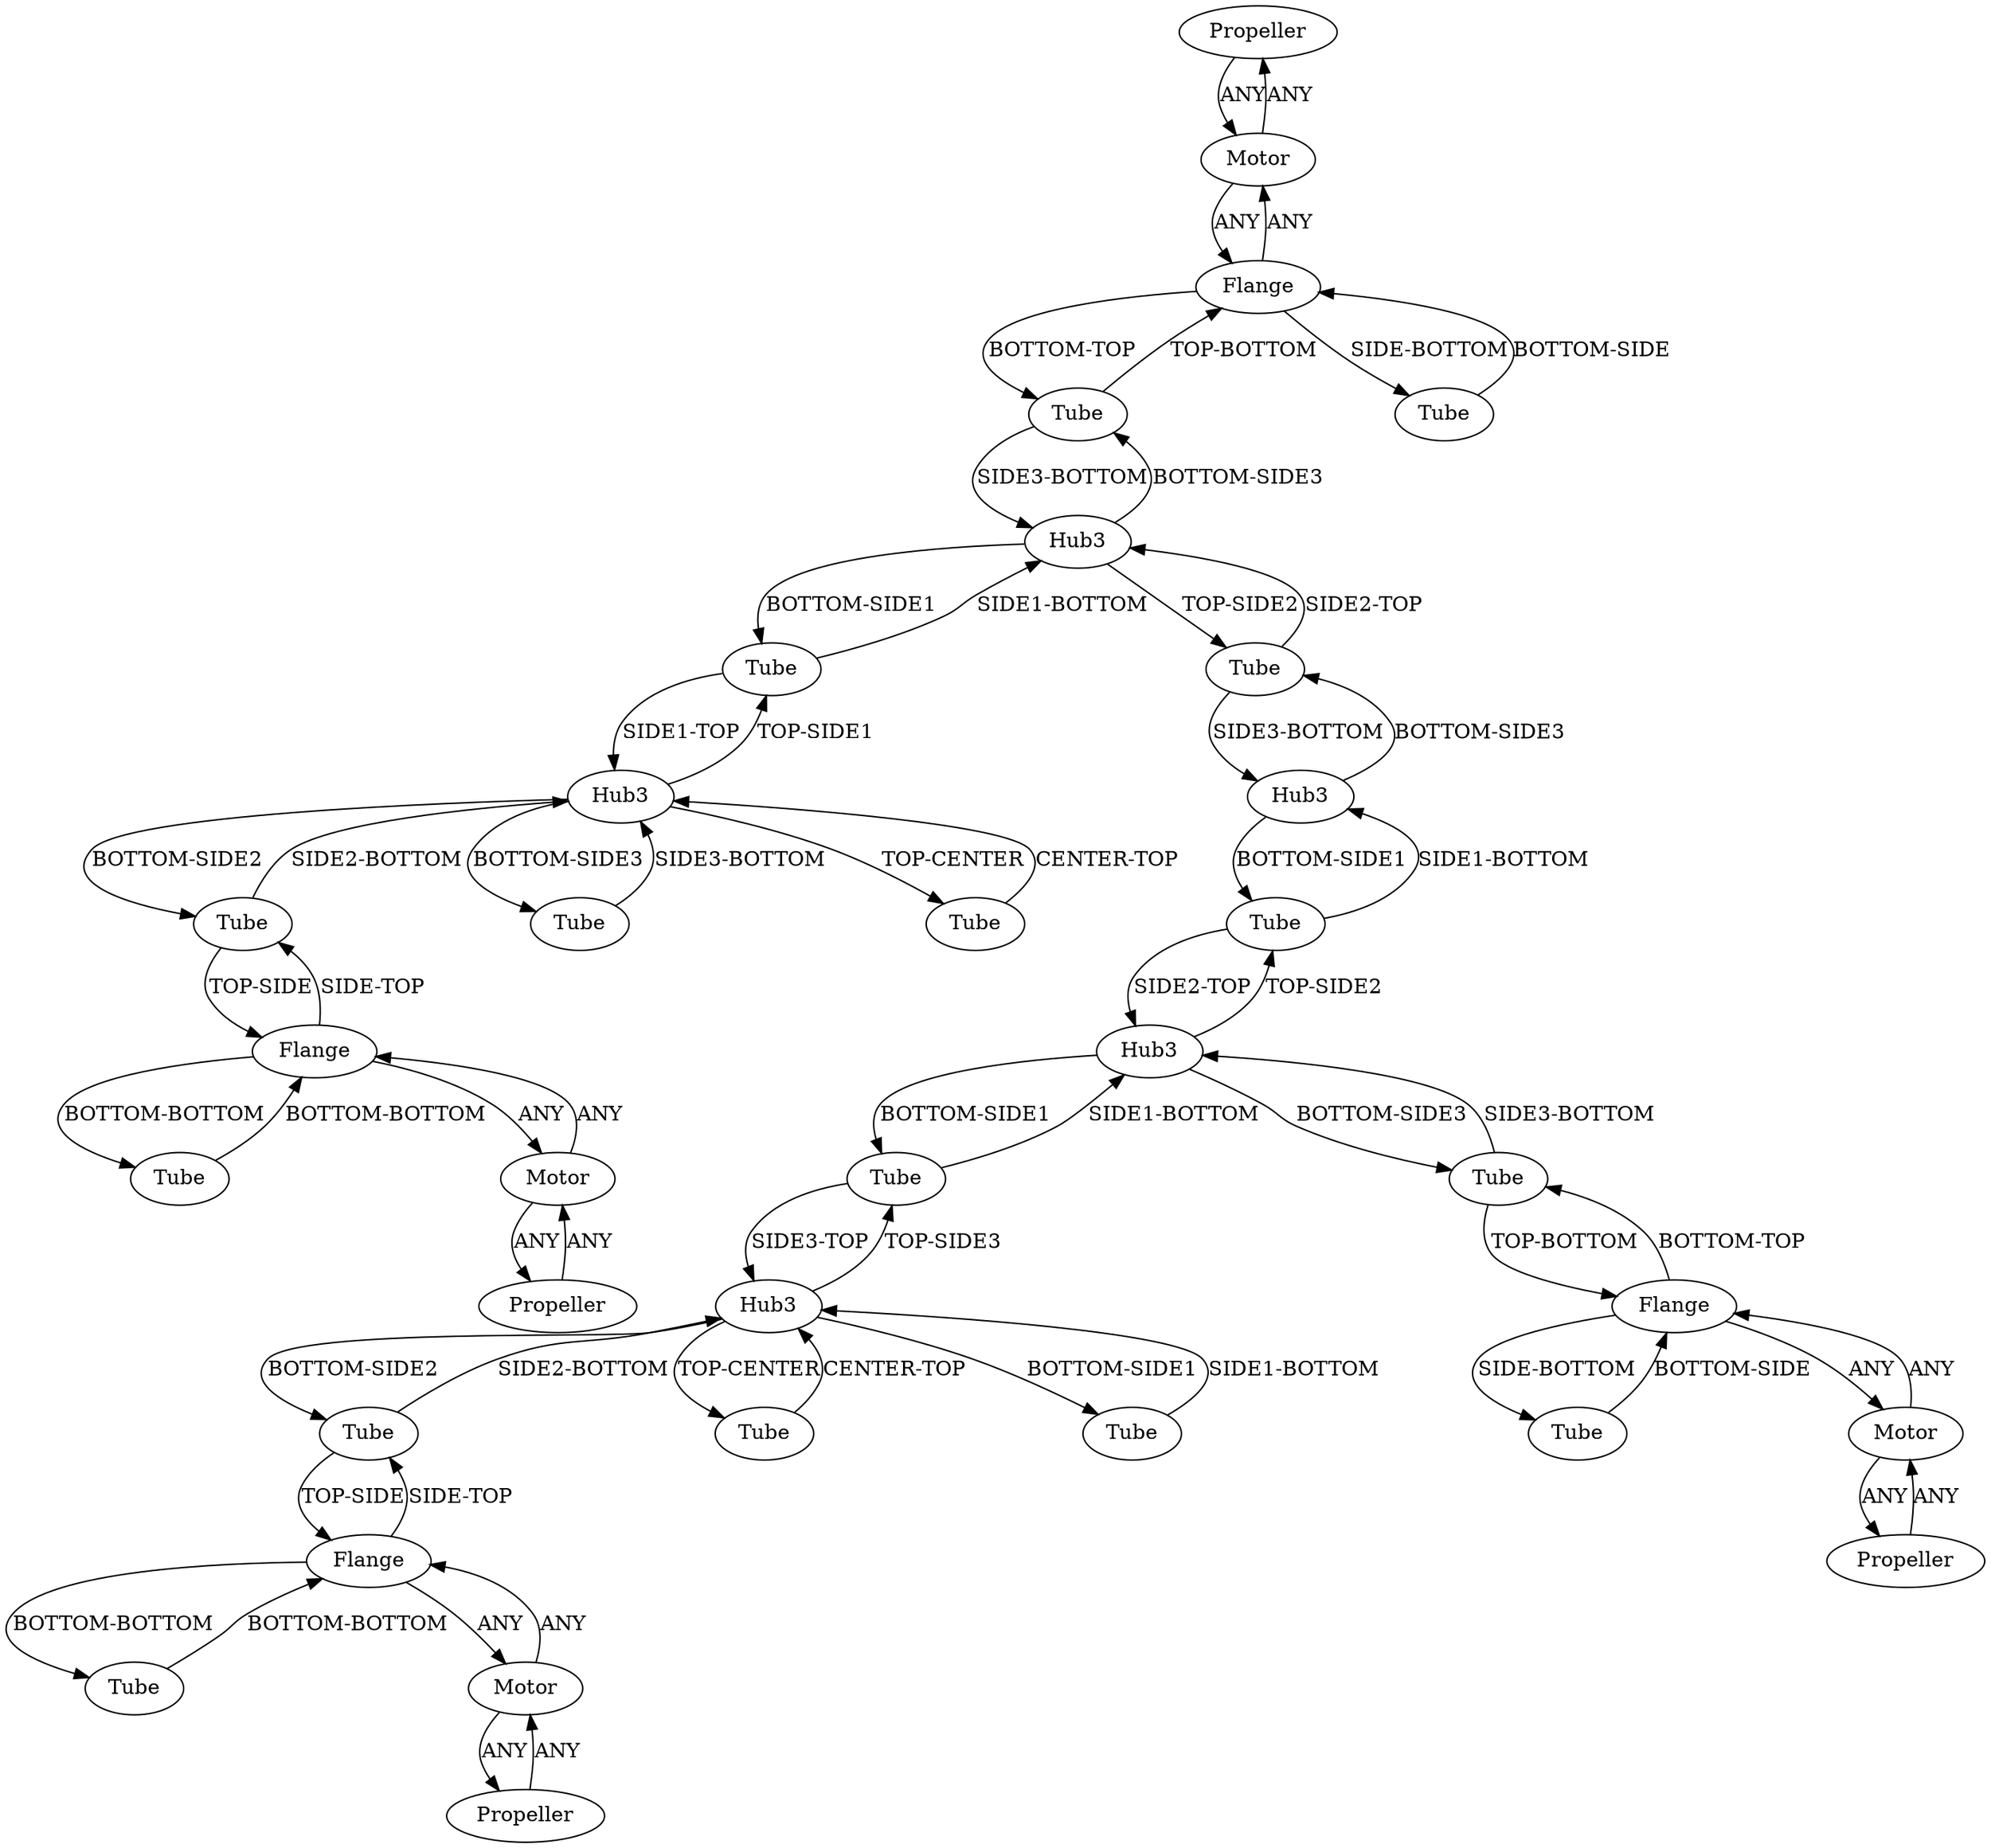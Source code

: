/* Created by igraph 0.10.2 */
digraph {
  0 [
    instance=Propeller_instance_1
    label=Propeller
  ];
  1 [
    instance=Tube_instance_1
    label=Tube
  ];
  2 [
    instance=Tube_instance_2
    label=Tube
  ];
  3 [
    instance=Tube_instance_3
    label=Tube
  ];
  4 [
    instance=Tube_instance_4
    label=Tube
  ];
  5 [
    instance=Flange_instance_1
    label=Flange
  ];
  6 [
    instance=Flange_instance_2
    label=Flange
  ];
  7 [
    instance=Tube_instance_5
    label=Tube
  ];
  8 [
    instance=Propeller_instance_2
    label=Propeller
  ];
  9 [
    instance=Tube_instance_6
    label=Tube
  ];
  10 [
    instance=Hub3_instance_1
    label=Hub3
  ];
  11 [
    instance=Hub3_instance_2
    label=Hub3
  ];
  12 [
    instance=Flange_instance_3
    label=Flange
  ];
  13 [
    instance=Tube_instance_7
    label=Tube
  ];
  14 [
    instance=Motor_instance_1
    label=Motor
  ];
  15 [
    instance=Propeller_instance_3
    label=Propeller
  ];
  16 [
    instance=Tube_instance_8
    label=Tube
  ];
  17 [
    instance=Propeller_instance_4
    label=Propeller
  ];
  18 [
    instance=Tube_instance_9
    label=Tube
  ];
  19 [
    instance=Tube_instance_10
    label=Tube
  ];
  20 [
    instance=Hub3_instance_3
    label=Hub3
  ];
  21 [
    instance=Tube_instance_11
    label=Tube
  ];
  22 [
    instance=Tube_instance_12
    label=Tube
  ];
  23 [
    instance=Tube_instance_13
    label=Tube
  ];
  24 [
    instance=Motor_instance_2
    label=Motor
  ];
  25 [
    instance=Motor_instance_3
    label=Motor
  ];
  26 [
    instance=Tube_instance_14
    label=Tube
  ];
  27 [
    instance=Hub3_instance_4
    label=Hub3
  ];
  28 [
    instance=Hub3_instance_5
    label=Hub3
  ];
  29 [
    instance=Flange_instance_4
    label=Flange
  ];
  30 [
    instance=Tube_instance_15
    label=Tube
  ];
  31 [
    instance=Tube_instance_16
    label=Tube
  ];
  32 [
    instance=Motor_instance_4
    label=Motor
  ];

  0 -> 14 [
    label=ANY
  ];
  1 -> 11 [
    label="SIDE3-BOTTOM"
  ];
  1 -> 5 [
    label="TOP-BOTTOM"
  ];
  2 -> 6 [
    label="BOTTOM-SIDE"
  ];
  3 -> 10 [
    label="SIDE3-TOP"
  ];
  3 -> 27 [
    label="SIDE1-BOTTOM"
  ];
  4 -> 11 [
    label="SIDE1-BOTTOM"
  ];
  4 -> 28 [
    label="SIDE1-TOP"
  ];
  5 -> 19 [
    label="SIDE-BOTTOM"
  ];
  5 -> 1 [
    label="BOTTOM-TOP"
  ];
  5 -> 14 [
    label=ANY
  ];
  6 -> 2 [
    label="SIDE-BOTTOM"
  ];
  6 -> 24 [
    label=ANY
  ];
  6 -> 30 [
    label="BOTTOM-TOP"
  ];
  7 -> 28 [
    label="SIDE2-BOTTOM"
  ];
  7 -> 12 [
    label="TOP-SIDE"
  ];
  8 -> 24 [
    label=ANY
  ];
  9 -> 29 [
    label="BOTTOM-BOTTOM"
  ];
  10 -> 18 [
    label="TOP-CENTER"
  ];
  10 -> 26 [
    label="BOTTOM-SIDE1"
  ];
  10 -> 3 [
    label="TOP-SIDE3"
  ];
  10 -> 16 [
    label="BOTTOM-SIDE2"
  ];
  11 -> 4 [
    label="BOTTOM-SIDE1"
  ];
  11 -> 21 [
    label="TOP-SIDE2"
  ];
  11 -> 1 [
    label="BOTTOM-SIDE3"
  ];
  12 -> 7 [
    label="SIDE-TOP"
  ];
  12 -> 23 [
    label="BOTTOM-BOTTOM"
  ];
  12 -> 32 [
    label=ANY
  ];
  13 -> 20 [
    label="SIDE1-BOTTOM"
  ];
  13 -> 27 [
    label="SIDE2-TOP"
  ];
  14 -> 5 [
    label=ANY
  ];
  14 -> 0 [
    label=ANY
  ];
  15 -> 32 [
    label=ANY
  ];
  16 -> 10 [
    label="SIDE2-BOTTOM"
  ];
  16 -> 29 [
    label="TOP-SIDE"
  ];
  17 -> 25 [
    label=ANY
  ];
  18 -> 10 [
    label="CENTER-TOP"
  ];
  19 -> 5 [
    label="BOTTOM-SIDE"
  ];
  20 -> 13 [
    label="BOTTOM-SIDE1"
  ];
  20 -> 21 [
    label="BOTTOM-SIDE3"
  ];
  21 -> 11 [
    label="SIDE2-TOP"
  ];
  21 -> 20 [
    label="SIDE3-BOTTOM"
  ];
  22 -> 28 [
    label="SIDE3-BOTTOM"
  ];
  23 -> 12 [
    label="BOTTOM-BOTTOM"
  ];
  24 -> 6 [
    label=ANY
  ];
  24 -> 8 [
    label=ANY
  ];
  25 -> 17 [
    label=ANY
  ];
  25 -> 29 [
    label=ANY
  ];
  26 -> 10 [
    label="SIDE1-BOTTOM"
  ];
  27 -> 30 [
    label="BOTTOM-SIDE3"
  ];
  27 -> 13 [
    label="TOP-SIDE2"
  ];
  27 -> 3 [
    label="BOTTOM-SIDE1"
  ];
  28 -> 4 [
    label="TOP-SIDE1"
  ];
  28 -> 31 [
    label="TOP-CENTER"
  ];
  28 -> 22 [
    label="BOTTOM-SIDE3"
  ];
  28 -> 7 [
    label="BOTTOM-SIDE2"
  ];
  29 -> 25 [
    label=ANY
  ];
  29 -> 16 [
    label="SIDE-TOP"
  ];
  29 -> 9 [
    label="BOTTOM-BOTTOM"
  ];
  30 -> 6 [
    label="TOP-BOTTOM"
  ];
  30 -> 27 [
    label="SIDE3-BOTTOM"
  ];
  31 -> 28 [
    label="CENTER-TOP"
  ];
  32 -> 15 [
    label=ANY
  ];
  32 -> 12 [
    label=ANY
  ];
}
